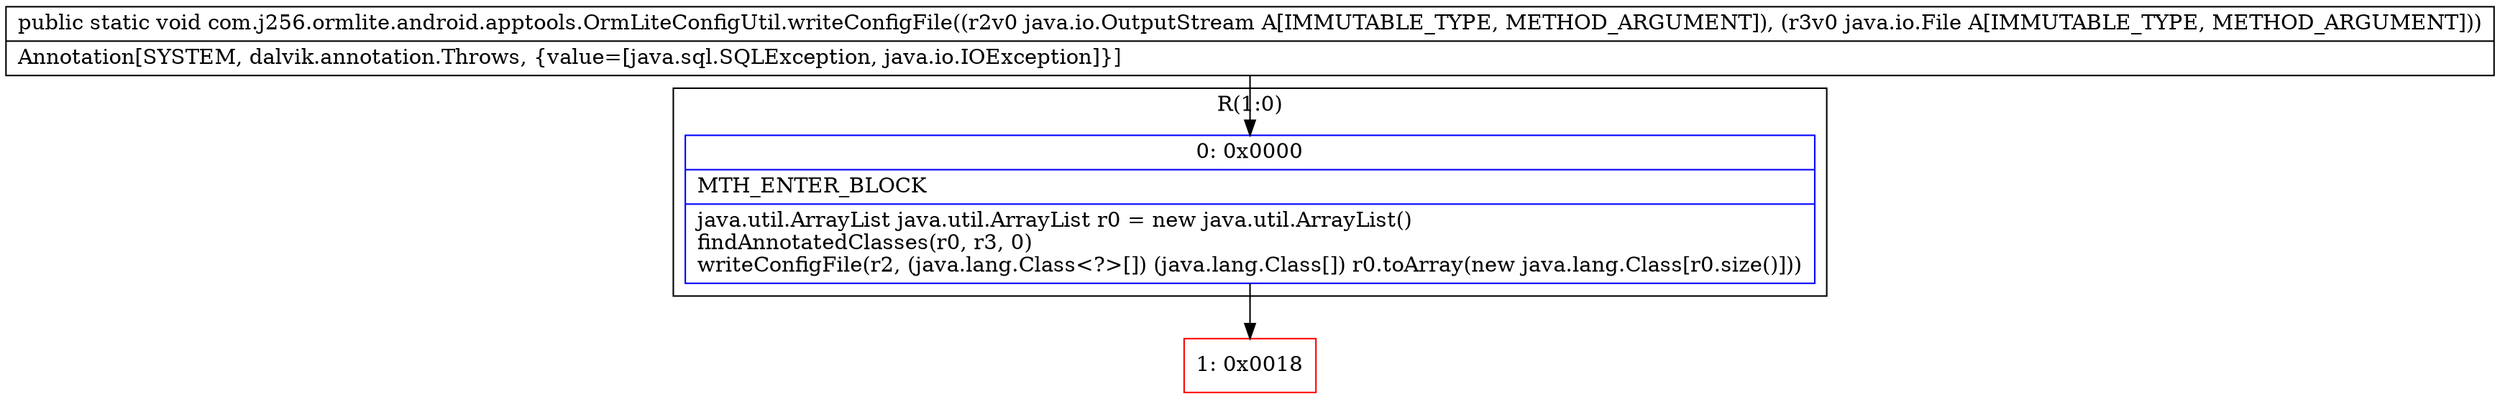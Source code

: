 digraph "CFG forcom.j256.ormlite.android.apptools.OrmLiteConfigUtil.writeConfigFile(Ljava\/io\/OutputStream;Ljava\/io\/File;)V" {
subgraph cluster_Region_583097105 {
label = "R(1:0)";
node [shape=record,color=blue];
Node_0 [shape=record,label="{0\:\ 0x0000|MTH_ENTER_BLOCK\l|java.util.ArrayList java.util.ArrayList r0 = new java.util.ArrayList()\lfindAnnotatedClasses(r0, r3, 0)\lwriteConfigFile(r2, (java.lang.Class\<?\>[]) (java.lang.Class[]) r0.toArray(new java.lang.Class[r0.size()]))\l}"];
}
Node_1 [shape=record,color=red,label="{1\:\ 0x0018}"];
MethodNode[shape=record,label="{public static void com.j256.ormlite.android.apptools.OrmLiteConfigUtil.writeConfigFile((r2v0 java.io.OutputStream A[IMMUTABLE_TYPE, METHOD_ARGUMENT]), (r3v0 java.io.File A[IMMUTABLE_TYPE, METHOD_ARGUMENT]))  | Annotation[SYSTEM, dalvik.annotation.Throws, \{value=[java.sql.SQLException, java.io.IOException]\}]\l}"];
MethodNode -> Node_0;
Node_0 -> Node_1;
}

